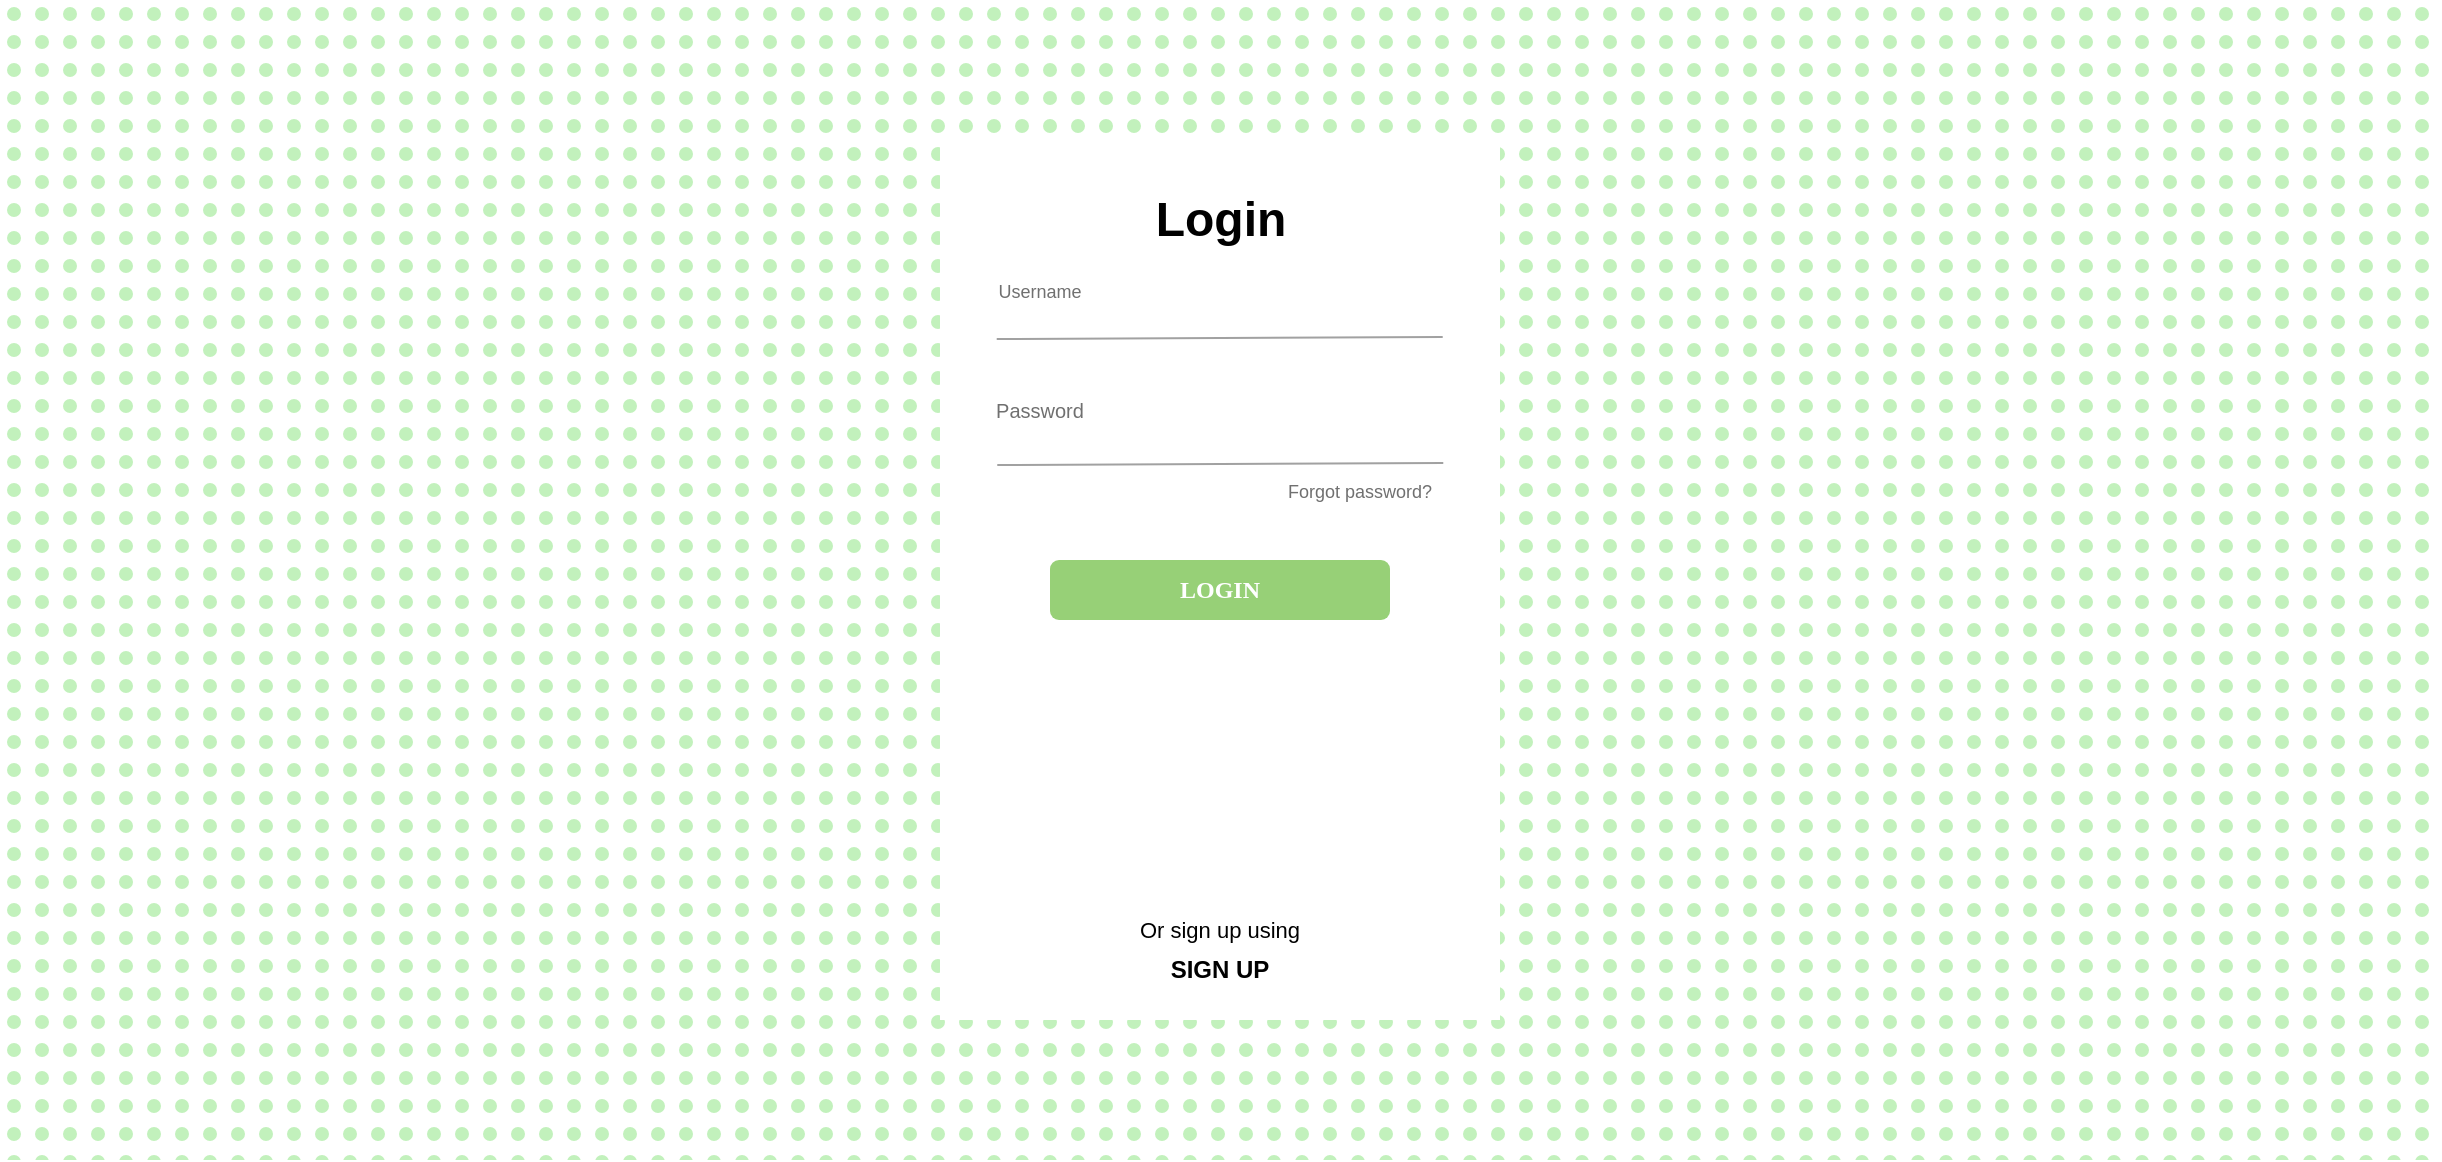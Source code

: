 <mxfile version="21.8.0" type="github">
  <diagram name="Page-1" id="c9db0220-8083-56f3-ca83-edcdcd058819">
    <mxGraphModel dx="1434" dy="790" grid="1" gridSize="10" guides="1" tooltips="1" connect="1" arrows="1" fold="1" page="1" pageScale="1.5" pageWidth="826" pageHeight="1169" background="#ffffff" math="0" shadow="0">
      <root>
        <mxCell id="0" style=";html=1;" />
        <mxCell id="1" style=";html=1;" parent="0" />
        <mxCell id="hrBW0rg_nr8JmwP7Cnk3-1" value="" style="rounded=0;whiteSpace=wrap;html=1;fillColor=#c2f1bc;strokeColor=none;strokeWidth=2;fillStyle=dots;" vertex="1" parent="1">
          <mxGeometry x="10" y="10" width="1220" height="580" as="geometry" />
        </mxCell>
        <mxCell id="hrBW0rg_nr8JmwP7Cnk3-5" value="" style="rounded=0;whiteSpace=wrap;html=1;strokeColor=none;" vertex="1" parent="1">
          <mxGeometry x="480" y="80" width="280" height="440" as="geometry" />
        </mxCell>
        <mxCell id="hrBW0rg_nr8JmwP7Cnk3-6" value="Login" style="text;strokeColor=none;fillColor=none;html=1;fontSize=24;fontStyle=1;verticalAlign=middle;align=center;" vertex="1" parent="1">
          <mxGeometry x="570" y="100" width="100" height="40" as="geometry" />
        </mxCell>
        <mxCell id="hrBW0rg_nr8JmwP7Cnk3-8" value="&lt;font color=&quot;#707070&quot; style=&quot;font-size: 9px;&quot;&gt;Username&lt;/font&gt;" style="text;html=1;strokeColor=none;fillColor=none;align=center;verticalAlign=middle;whiteSpace=wrap;rounded=0;" vertex="1" parent="1">
          <mxGeometry x="500" y="140" width="60" height="30" as="geometry" />
        </mxCell>
        <mxCell id="hrBW0rg_nr8JmwP7Cnk3-11" value="" style="shape=link;html=1;rounded=0;width=63;strokeColor=#A1A1A1;" edge="1" parent="1">
          <mxGeometry width="100" relative="1" as="geometry">
            <mxPoint x="508.5" y="211" as="sourcePoint" />
            <mxPoint x="731.5" y="210" as="targetPoint" />
          </mxGeometry>
        </mxCell>
        <mxCell id="hrBW0rg_nr8JmwP7Cnk3-12" value="&lt;font color=&quot;#707070&quot; size=&quot;1&quot;&gt;Password&lt;/font&gt;" style="text;html=1;strokeColor=none;fillColor=none;align=center;verticalAlign=middle;whiteSpace=wrap;rounded=0;" vertex="1" parent="1">
          <mxGeometry x="500" y="200" width="60" height="30" as="geometry" />
        </mxCell>
        <mxCell id="hrBW0rg_nr8JmwP7Cnk3-13" value="&lt;font color=&quot;#707070&quot; style=&quot;font-size: 9px;&quot;&gt;Forgot password?&lt;/font&gt;" style="text;html=1;strokeColor=none;fillColor=none;align=center;verticalAlign=middle;whiteSpace=wrap;rounded=0;" vertex="1" parent="1">
          <mxGeometry x="650" y="240" width="80" height="30" as="geometry" />
        </mxCell>
        <mxCell id="hrBW0rg_nr8JmwP7Cnk3-14" value="&lt;b&gt;&lt;font face=&quot;Comic Sans MS&quot; color=&quot;#ffffff&quot;&gt;LOGIN&lt;/font&gt;&lt;/b&gt;" style="rounded=1;whiteSpace=wrap;html=1;fillColor=#97D077;strokeColor=none;" vertex="1" parent="1">
          <mxGeometry x="535" y="290" width="170" height="30" as="geometry" />
        </mxCell>
        <mxCell id="hrBW0rg_nr8JmwP7Cnk3-16" value="&lt;font style=&quot;font-size: 11px;&quot;&gt;Or sign up using&lt;/font&gt;" style="text;html=1;strokeColor=none;fillColor=none;align=center;verticalAlign=middle;whiteSpace=wrap;rounded=0;" vertex="1" parent="1">
          <mxGeometry x="565" y="460" width="110" height="30" as="geometry" />
        </mxCell>
        <mxCell id="hrBW0rg_nr8JmwP7Cnk3-17" value="&lt;b&gt;SIGN UP&lt;/b&gt;" style="text;html=1;strokeColor=none;fillColor=none;align=center;verticalAlign=middle;whiteSpace=wrap;rounded=0;" vertex="1" parent="1">
          <mxGeometry x="590" y="480" width="60" height="30" as="geometry" />
        </mxCell>
      </root>
    </mxGraphModel>
  </diagram>
</mxfile>
